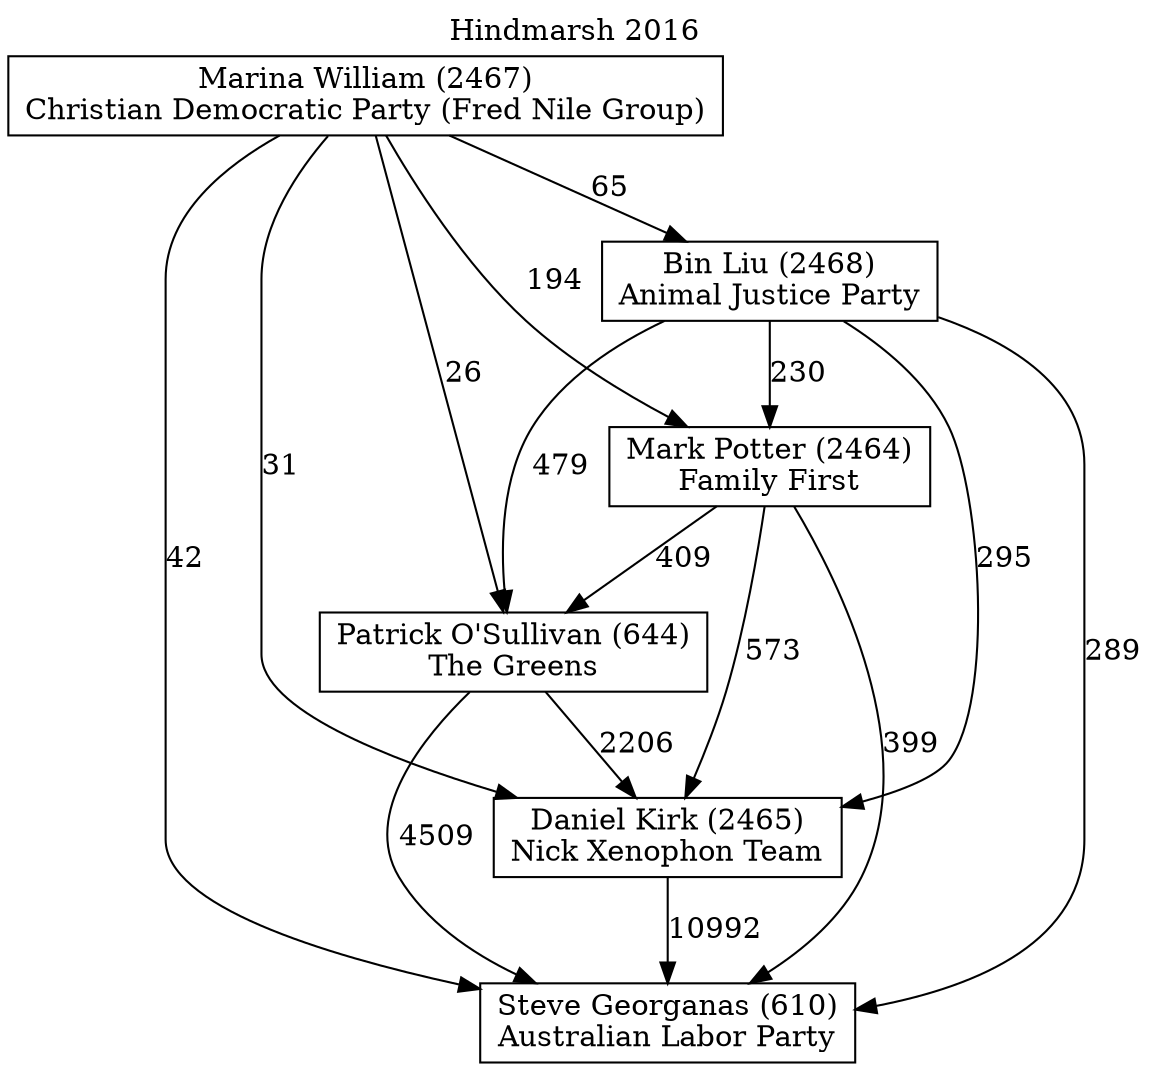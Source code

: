 // House preference flow
digraph "Steve Georganas (610)_Hindmarsh_2016" {
	graph [label="Hindmarsh 2016" labelloc=t mclimit=10]
	node [shape=box]
	"Steve Georganas (610)" [label="Steve Georganas (610)
Australian Labor Party"]
	"Marina William (2467)" [label="Marina William (2467)
Christian Democratic Party (Fred Nile Group)"]
	"Patrick O'Sullivan (644)" [label="Patrick O'Sullivan (644)
The Greens"]
	"Bin Liu (2468)" [label="Bin Liu (2468)
Animal Justice Party"]
	"Daniel Kirk (2465)" [label="Daniel Kirk (2465)
Nick Xenophon Team"]
	"Mark Potter (2464)" [label="Mark Potter (2464)
Family First"]
	"Bin Liu (2468)" -> "Mark Potter (2464)" [label=230]
	"Mark Potter (2464)" -> "Patrick O'Sullivan (644)" [label=409]
	"Patrick O'Sullivan (644)" -> "Daniel Kirk (2465)" [label=2206]
	"Marina William (2467)" -> "Daniel Kirk (2465)" [label=31]
	"Mark Potter (2464)" -> "Daniel Kirk (2465)" [label=573]
	"Marina William (2467)" -> "Bin Liu (2468)" [label=65]
	"Marina William (2467)" -> "Steve Georganas (610)" [label=42]
	"Patrick O'Sullivan (644)" -> "Steve Georganas (610)" [label=4509]
	"Daniel Kirk (2465)" -> "Steve Georganas (610)" [label=10992]
	"Mark Potter (2464)" -> "Steve Georganas (610)" [label=399]
	"Marina William (2467)" -> "Patrick O'Sullivan (644)" [label=26]
	"Bin Liu (2468)" -> "Daniel Kirk (2465)" [label=295]
	"Bin Liu (2468)" -> "Patrick O'Sullivan (644)" [label=479]
	"Marina William (2467)" -> "Mark Potter (2464)" [label=194]
	"Bin Liu (2468)" -> "Steve Georganas (610)" [label=289]
}
